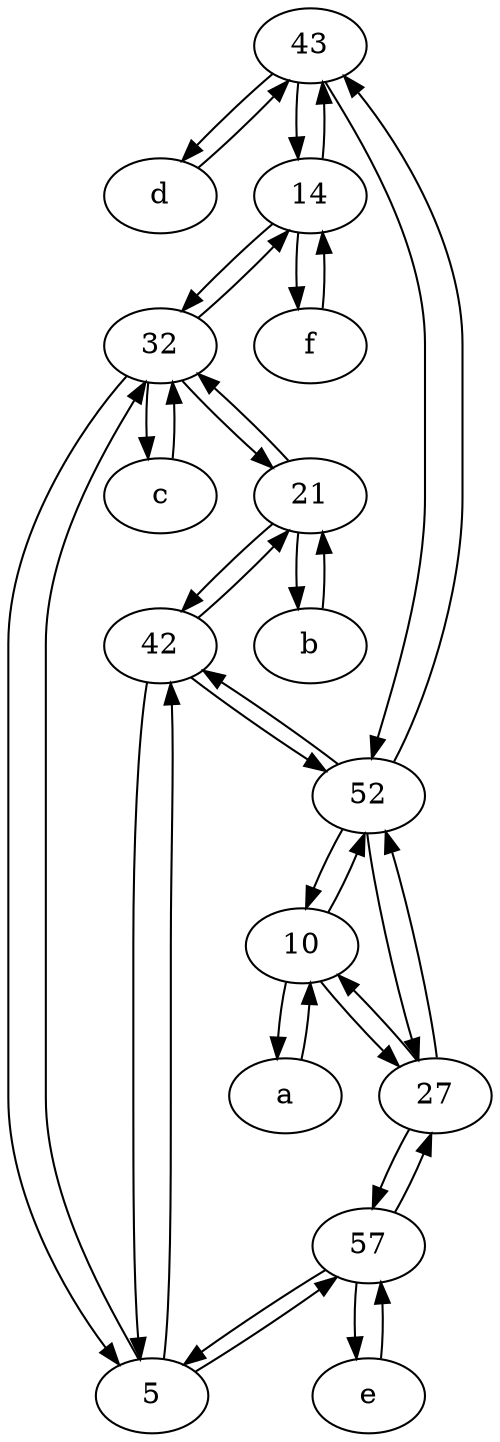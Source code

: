 digraph  {
	43;
	c [pos="20,10!"];
	42;
	32;
	21;
	27;
	d [pos="20,30!"];
	b [pos="50,20!"];
	f [pos="15,45!"];
	57;
	a [pos="40,10!"];
	14;
	e [pos="30,50!"];
	10;
	5;
	52;
	d -> 43;
	e -> 57;
	27 -> 10;
	14 -> 43;
	21 -> 32;
	42 -> 5;
	5 -> 42;
	57 -> 5;
	10 -> 52;
	52 -> 42;
	57 -> 27;
	21 -> b;
	32 -> 21;
	57 -> e;
	32 -> c;
	52 -> 43;
	5 -> 32;
	27 -> 52;
	52 -> 10;
	14 -> f;
	a -> 10;
	14 -> 32;
	42 -> 21;
	10 -> 27;
	5 -> 57;
	c -> 32;
	27 -> 57;
	42 -> 52;
	52 -> 27;
	43 -> 52;
	43 -> 14;
	10 -> a;
	43 -> d;
	32 -> 14;
	b -> 21;
	21 -> 42;
	32 -> 5;
	f -> 14;

	}